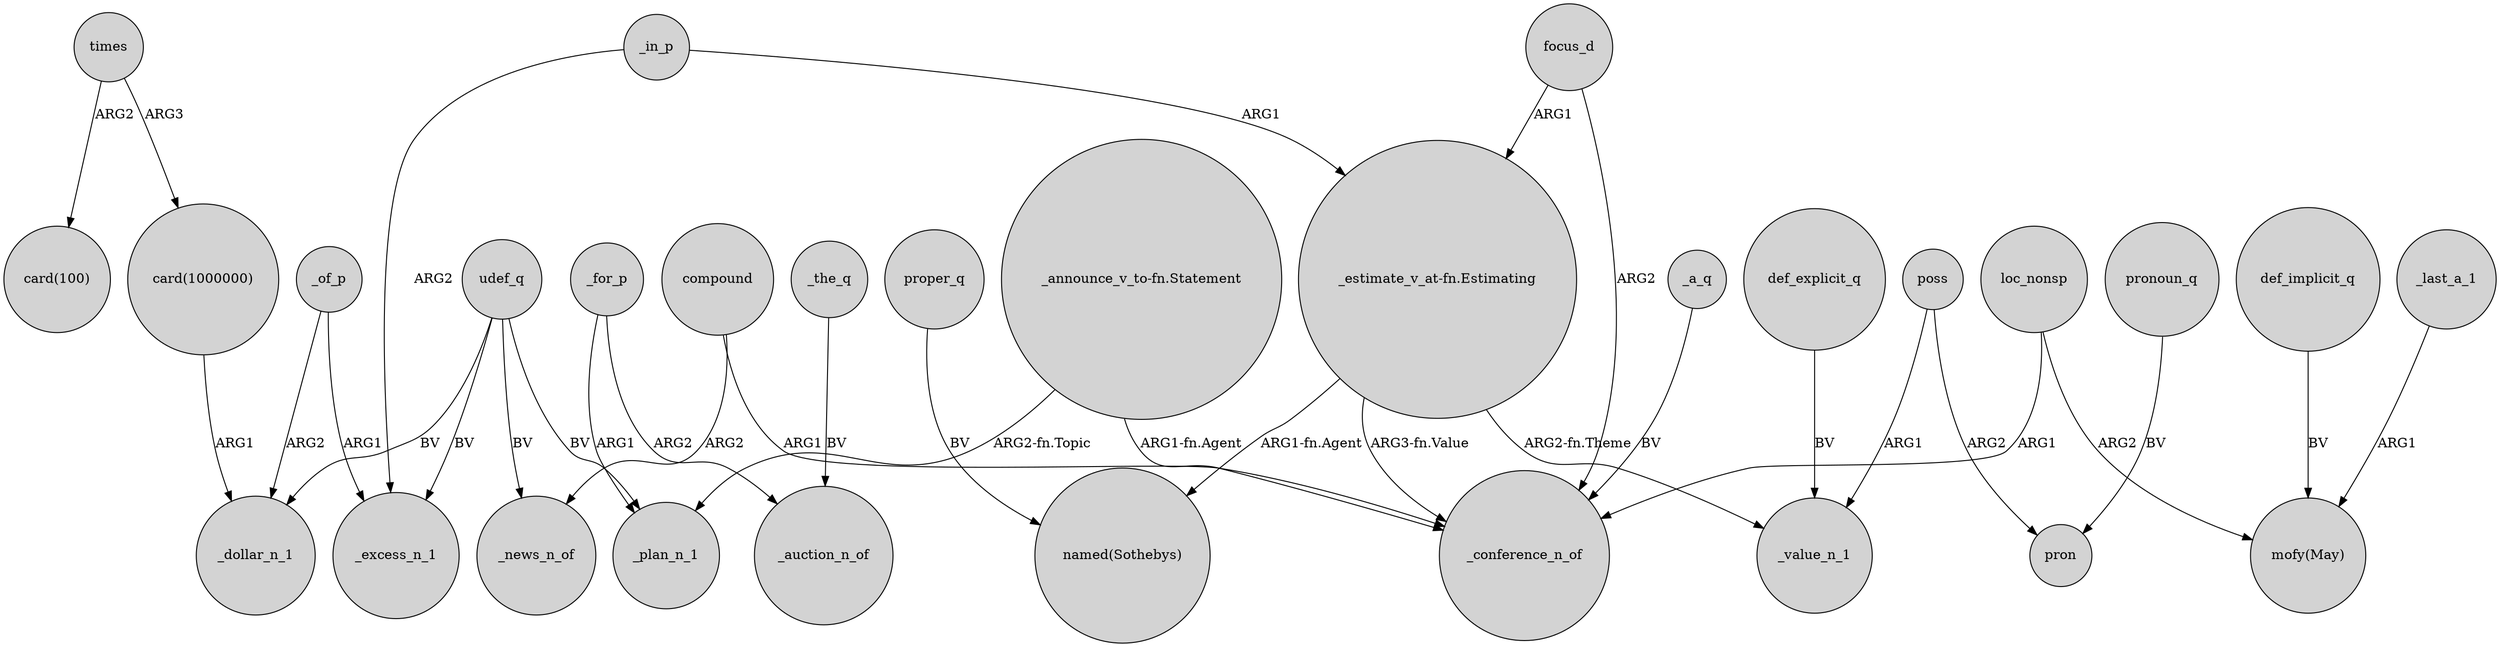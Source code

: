digraph {
	node [shape=circle style=filled]
	def_explicit_q -> _value_n_1 [label=BV]
	"_announce_v_to-fn.Statement" -> _plan_n_1 [label="ARG2-fn.Topic"]
	_last_a_1 -> "mofy(May)" [label=ARG1]
	udef_q -> _excess_n_1 [label=BV]
	"_estimate_v_at-fn.Estimating" -> _value_n_1 [label="ARG2-fn.Theme"]
	"card(1000000)" -> _dollar_n_1 [label=ARG1]
	proper_q -> "named(Sothebys)" [label=BV]
	times -> "card(100)" [label=ARG2]
	poss -> pron [label=ARG2]
	_a_q -> _conference_n_of [label=BV]
	compound -> _conference_n_of [label=ARG1]
	focus_d -> "_estimate_v_at-fn.Estimating" [label=ARG1]
	loc_nonsp -> "mofy(May)" [label=ARG2]
	def_implicit_q -> "mofy(May)" [label=BV]
	_in_p -> _excess_n_1 [label=ARG2]
	loc_nonsp -> _conference_n_of [label=ARG1]
	_for_p -> _auction_n_of [label=ARG2]
	poss -> _value_n_1 [label=ARG1]
	"_estimate_v_at-fn.Estimating" -> _conference_n_of [label="ARG3-fn.Value"]
	_for_p -> _plan_n_1 [label=ARG1]
	_of_p -> _excess_n_1 [label=ARG1]
	pronoun_q -> pron [label=BV]
	_in_p -> "_estimate_v_at-fn.Estimating" [label=ARG1]
	times -> "card(1000000)" [label=ARG3]
	udef_q -> _plan_n_1 [label=BV]
	compound -> _news_n_of [label=ARG2]
	"_announce_v_to-fn.Statement" -> _conference_n_of [label="ARG1-fn.Agent"]
	focus_d -> _conference_n_of [label=ARG2]
	_the_q -> _auction_n_of [label=BV]
	udef_q -> _news_n_of [label=BV]
	_of_p -> _dollar_n_1 [label=ARG2]
	"_estimate_v_at-fn.Estimating" -> "named(Sothebys)" [label="ARG1-fn.Agent"]
	udef_q -> _dollar_n_1 [label=BV]
}
